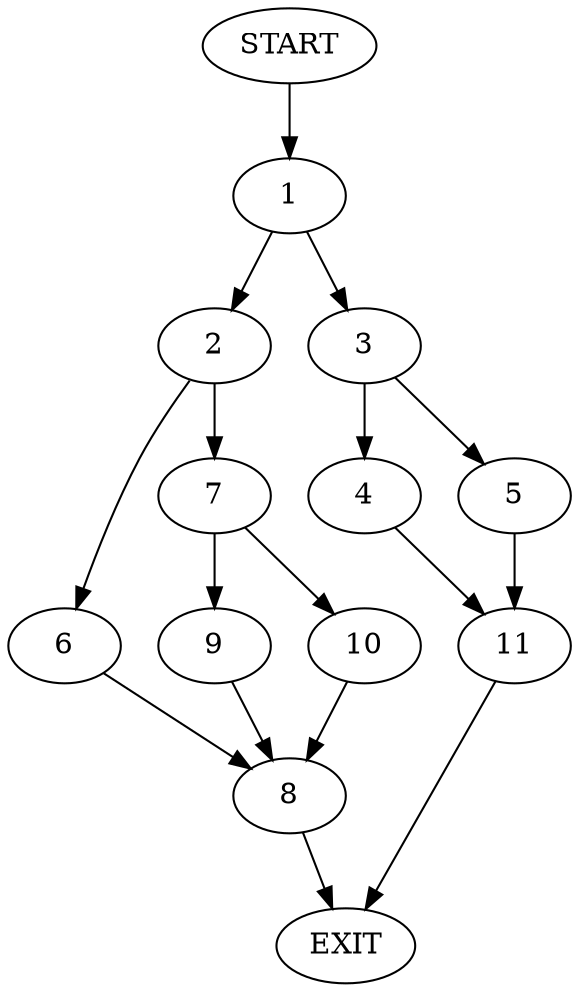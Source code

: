 digraph {
0 [label="START"]
12 [label="EXIT"]
0 -> 1
1 -> 2
1 -> 3
3 -> 4
3 -> 5
2 -> 6
2 -> 7
6 -> 8
7 -> 9
7 -> 10
8 -> 12
10 -> 8
9 -> 8
4 -> 11
5 -> 11
11 -> 12
}
